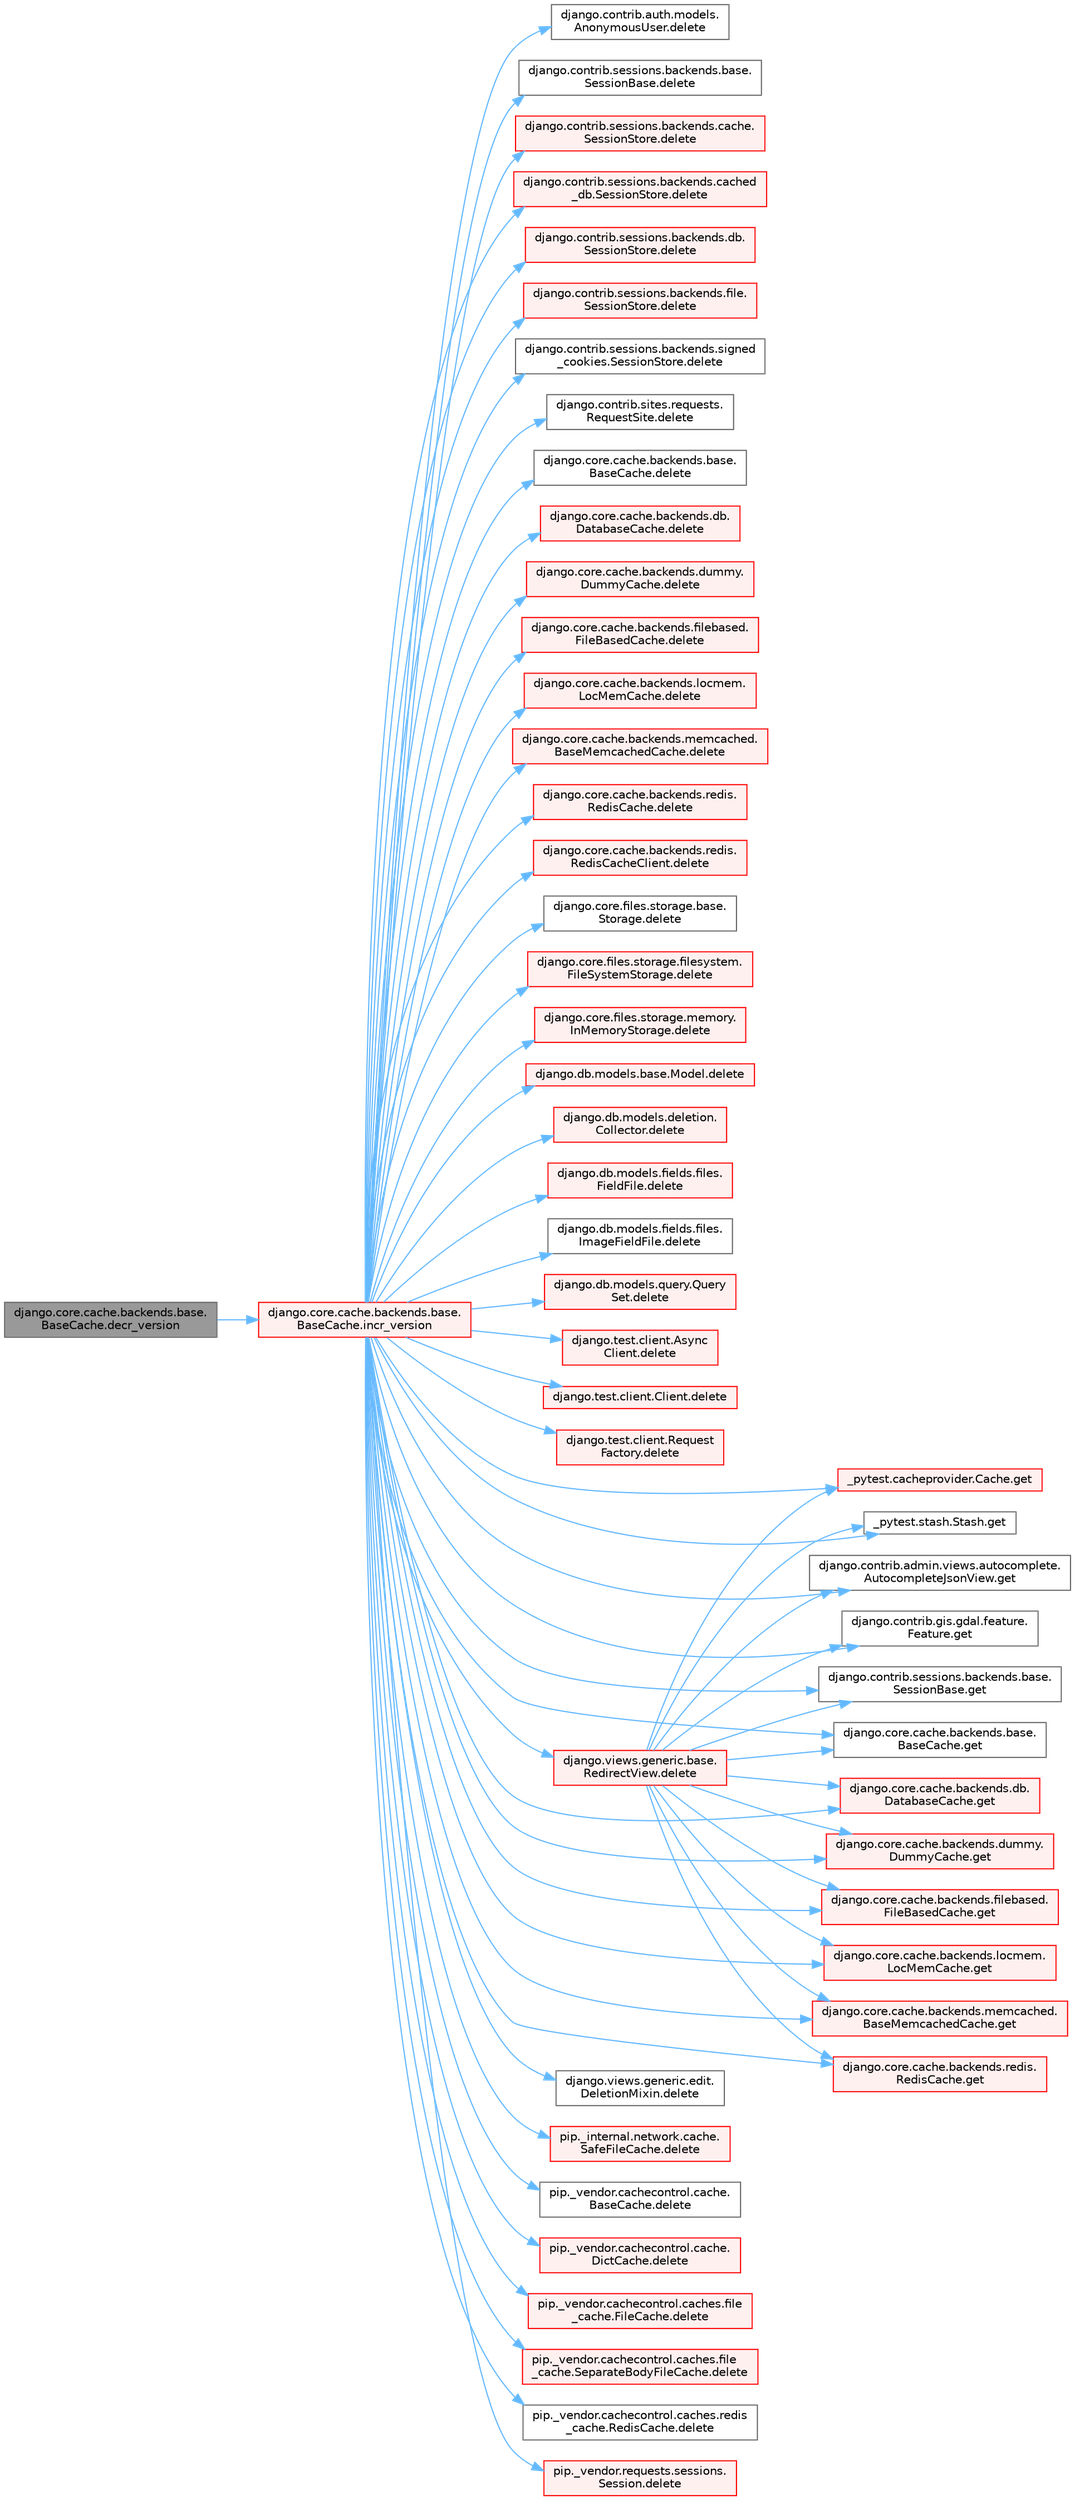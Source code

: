 digraph "django.core.cache.backends.base.BaseCache.decr_version"
{
 // LATEX_PDF_SIZE
  bgcolor="transparent";
  edge [fontname=Helvetica,fontsize=10,labelfontname=Helvetica,labelfontsize=10];
  node [fontname=Helvetica,fontsize=10,shape=box,height=0.2,width=0.4];
  rankdir="LR";
  Node1 [id="Node000001",label="django.core.cache.backends.base.\lBaseCache.decr_version",height=0.2,width=0.4,color="gray40", fillcolor="grey60", style="filled", fontcolor="black",tooltip=" "];
  Node1 -> Node2 [id="edge1_Node000001_Node000002",color="steelblue1",style="solid",tooltip=" "];
  Node2 [id="Node000002",label="django.core.cache.backends.base.\lBaseCache.incr_version",height=0.2,width=0.4,color="red", fillcolor="#FFF0F0", style="filled",URL="$classdjango_1_1core_1_1cache_1_1backends_1_1base_1_1_base_cache.html#a3ac7d74ffcfca67e2afee86ecf858b34",tooltip=" "];
  Node2 -> Node3 [id="edge2_Node000002_Node000003",color="steelblue1",style="solid",tooltip=" "];
  Node3 [id="Node000003",label="django.contrib.auth.models.\lAnonymousUser.delete",height=0.2,width=0.4,color="grey40", fillcolor="white", style="filled",URL="$classdjango_1_1contrib_1_1auth_1_1models_1_1_anonymous_user.html#aa7da12693b11b29cfdd47ba83c22de4a",tooltip=" "];
  Node2 -> Node4 [id="edge3_Node000002_Node000004",color="steelblue1",style="solid",tooltip=" "];
  Node4 [id="Node000004",label="django.contrib.sessions.backends.base.\lSessionBase.delete",height=0.2,width=0.4,color="grey40", fillcolor="white", style="filled",URL="$classdjango_1_1contrib_1_1sessions_1_1backends_1_1base_1_1_session_base.html#ad6b7b96e42cfb5aae81b80eca41c4c5c",tooltip=" "];
  Node2 -> Node5 [id="edge4_Node000002_Node000005",color="steelblue1",style="solid",tooltip=" "];
  Node5 [id="Node000005",label="django.contrib.sessions.backends.cache.\lSessionStore.delete",height=0.2,width=0.4,color="red", fillcolor="#FFF0F0", style="filled",URL="$classdjango_1_1contrib_1_1sessions_1_1backends_1_1cache_1_1_session_store.html#ad5c2ace070e090f3ce182bb75cd7c474",tooltip=" "];
  Node2 -> Node8 [id="edge5_Node000002_Node000008",color="steelblue1",style="solid",tooltip=" "];
  Node8 [id="Node000008",label="django.contrib.sessions.backends.cached\l_db.SessionStore.delete",height=0.2,width=0.4,color="red", fillcolor="#FFF0F0", style="filled",URL="$classdjango_1_1contrib_1_1sessions_1_1backends_1_1cached__db_1_1_session_store.html#a5f6c76d1628abeea7a49dfba5e4338b4",tooltip=" "];
  Node2 -> Node9 [id="edge6_Node000002_Node000009",color="steelblue1",style="solid",tooltip=" "];
  Node9 [id="Node000009",label="django.contrib.sessions.backends.db.\lSessionStore.delete",height=0.2,width=0.4,color="red", fillcolor="#FFF0F0", style="filled",URL="$classdjango_1_1contrib_1_1sessions_1_1backends_1_1db_1_1_session_store.html#a04049deee2825afe9ed246e86f25d47d",tooltip=" "];
  Node2 -> Node17 [id="edge7_Node000002_Node000017",color="steelblue1",style="solid",tooltip=" "];
  Node17 [id="Node000017",label="django.contrib.sessions.backends.file.\lSessionStore.delete",height=0.2,width=0.4,color="red", fillcolor="#FFF0F0", style="filled",URL="$classdjango_1_1contrib_1_1sessions_1_1backends_1_1file_1_1_session_store.html#adff061b9bf9001df76e9ac5f58286ec4",tooltip=" "];
  Node2 -> Node3062 [id="edge8_Node000002_Node003062",color="steelblue1",style="solid",tooltip=" "];
  Node3062 [id="Node003062",label="django.contrib.sessions.backends.signed\l_cookies.SessionStore.delete",height=0.2,width=0.4,color="grey40", fillcolor="white", style="filled",URL="$classdjango_1_1contrib_1_1sessions_1_1backends_1_1signed__cookies_1_1_session_store.html#a1e44e0ffc42edb9583fe581b451eb882",tooltip=" "];
  Node2 -> Node3063 [id="edge9_Node000002_Node003063",color="steelblue1",style="solid",tooltip=" "];
  Node3063 [id="Node003063",label="django.contrib.sites.requests.\lRequestSite.delete",height=0.2,width=0.4,color="grey40", fillcolor="white", style="filled",URL="$classdjango_1_1contrib_1_1sites_1_1requests_1_1_request_site.html#a98af955820f7813246af88a5413f929f",tooltip=" "];
  Node2 -> Node3064 [id="edge10_Node000002_Node003064",color="steelblue1",style="solid",tooltip=" "];
  Node3064 [id="Node003064",label="django.core.cache.backends.base.\lBaseCache.delete",height=0.2,width=0.4,color="grey40", fillcolor="white", style="filled",URL="$classdjango_1_1core_1_1cache_1_1backends_1_1base_1_1_base_cache.html#a1fc7d1b67e970e9e4c12ab0981228224",tooltip=" "];
  Node2 -> Node3065 [id="edge11_Node000002_Node003065",color="steelblue1",style="solid",tooltip=" "];
  Node3065 [id="Node003065",label="django.core.cache.backends.db.\lDatabaseCache.delete",height=0.2,width=0.4,color="red", fillcolor="#FFF0F0", style="filled",URL="$classdjango_1_1core_1_1cache_1_1backends_1_1db_1_1_database_cache.html#a84f1738797247ea8a428dd8b42a3291e",tooltip=" "];
  Node2 -> Node3067 [id="edge12_Node000002_Node003067",color="steelblue1",style="solid",tooltip=" "];
  Node3067 [id="Node003067",label="django.core.cache.backends.dummy.\lDummyCache.delete",height=0.2,width=0.4,color="red", fillcolor="#FFF0F0", style="filled",URL="$classdjango_1_1core_1_1cache_1_1backends_1_1dummy_1_1_dummy_cache.html#abc94913f7d94ee54a3ded666aa0b5a18",tooltip=" "];
  Node2 -> Node3068 [id="edge13_Node000002_Node003068",color="steelblue1",style="solid",tooltip=" "];
  Node3068 [id="Node003068",label="django.core.cache.backends.filebased.\lFileBasedCache.delete",height=0.2,width=0.4,color="red", fillcolor="#FFF0F0", style="filled",URL="$classdjango_1_1core_1_1cache_1_1backends_1_1filebased_1_1_file_based_cache.html#a3ea01a368d14aacb993c07120084e49b",tooltip=" "];
  Node2 -> Node3069 [id="edge14_Node000002_Node003069",color="steelblue1",style="solid",tooltip=" "];
  Node3069 [id="Node003069",label="django.core.cache.backends.locmem.\lLocMemCache.delete",height=0.2,width=0.4,color="red", fillcolor="#FFF0F0", style="filled",URL="$classdjango_1_1core_1_1cache_1_1backends_1_1locmem_1_1_loc_mem_cache.html#ae4e405d2ee12f7daa88bdfc864a67106",tooltip=" "];
  Node2 -> Node3070 [id="edge15_Node000002_Node003070",color="steelblue1",style="solid",tooltip=" "];
  Node3070 [id="Node003070",label="django.core.cache.backends.memcached.\lBaseMemcachedCache.delete",height=0.2,width=0.4,color="red", fillcolor="#FFF0F0", style="filled",URL="$classdjango_1_1core_1_1cache_1_1backends_1_1memcached_1_1_base_memcached_cache.html#a3124f8037f81e0bd838ac93896e01b91",tooltip=" "];
  Node2 -> Node3071 [id="edge16_Node000002_Node003071",color="steelblue1",style="solid",tooltip=" "];
  Node3071 [id="Node003071",label="django.core.cache.backends.redis.\lRedisCache.delete",height=0.2,width=0.4,color="red", fillcolor="#FFF0F0", style="filled",URL="$classdjango_1_1core_1_1cache_1_1backends_1_1redis_1_1_redis_cache.html#a1ca6a8ab121e0dbbc6bf2e1c893a1e38",tooltip=" "];
  Node2 -> Node3072 [id="edge17_Node000002_Node003072",color="steelblue1",style="solid",tooltip=" "];
  Node3072 [id="Node003072",label="django.core.cache.backends.redis.\lRedisCacheClient.delete",height=0.2,width=0.4,color="red", fillcolor="#FFF0F0", style="filled",URL="$classdjango_1_1core_1_1cache_1_1backends_1_1redis_1_1_redis_cache_client.html#ad2bd6bf0bc4e0d4f8c4bd84d472dd4ec",tooltip=" "];
  Node2 -> Node3073 [id="edge18_Node000002_Node003073",color="steelblue1",style="solid",tooltip=" "];
  Node3073 [id="Node003073",label="django.core.files.storage.base.\lStorage.delete",height=0.2,width=0.4,color="grey40", fillcolor="white", style="filled",URL="$classdjango_1_1core_1_1files_1_1storage_1_1base_1_1_storage.html#ae9fc754c3da3c118539351af2ff5a207",tooltip=" "];
  Node2 -> Node3074 [id="edge19_Node000002_Node003074",color="steelblue1",style="solid",tooltip=" "];
  Node3074 [id="Node003074",label="django.core.files.storage.filesystem.\lFileSystemStorage.delete",height=0.2,width=0.4,color="red", fillcolor="#FFF0F0", style="filled",URL="$classdjango_1_1core_1_1files_1_1storage_1_1filesystem_1_1_file_system_storage.html#a431299ec5a60dec64204ded735dcdc58",tooltip=" "];
  Node2 -> Node3075 [id="edge20_Node000002_Node003075",color="steelblue1",style="solid",tooltip=" "];
  Node3075 [id="Node003075",label="django.core.files.storage.memory.\lInMemoryStorage.delete",height=0.2,width=0.4,color="red", fillcolor="#FFF0F0", style="filled",URL="$classdjango_1_1core_1_1files_1_1storage_1_1memory_1_1_in_memory_storage.html#aad1b09f1f8cdcfae04f2854ac713be4a",tooltip=" "];
  Node2 -> Node3076 [id="edge21_Node000002_Node003076",color="steelblue1",style="solid",tooltip=" "];
  Node3076 [id="Node003076",label="django.db.models.base.Model.delete",height=0.2,width=0.4,color="red", fillcolor="#FFF0F0", style="filled",URL="$classdjango_1_1db_1_1models_1_1base_1_1_model.html#a11e00c6156c7fd5649c0959b3c8ea673",tooltip=" "];
  Node2 -> Node3077 [id="edge22_Node000002_Node003077",color="steelblue1",style="solid",tooltip=" "];
  Node3077 [id="Node003077",label="django.db.models.deletion.\lCollector.delete",height=0.2,width=0.4,color="red", fillcolor="#FFF0F0", style="filled",URL="$classdjango_1_1db_1_1models_1_1deletion_1_1_collector.html#aabaf91f3931f344113179c2f8f94686b",tooltip=" "];
  Node2 -> Node3089 [id="edge23_Node000002_Node003089",color="steelblue1",style="solid",tooltip=" "];
  Node3089 [id="Node003089",label="django.db.models.fields.files.\lFieldFile.delete",height=0.2,width=0.4,color="red", fillcolor="#FFF0F0", style="filled",URL="$classdjango_1_1db_1_1models_1_1fields_1_1files_1_1_field_file.html#a9ceb820ca3d1263f793b61694dbc8214",tooltip=" "];
  Node2 -> Node3179 [id="edge24_Node000002_Node003179",color="steelblue1",style="solid",tooltip=" "];
  Node3179 [id="Node003179",label="django.db.models.fields.files.\lImageFieldFile.delete",height=0.2,width=0.4,color="grey40", fillcolor="white", style="filled",URL="$classdjango_1_1db_1_1models_1_1fields_1_1files_1_1_image_field_file.html#afedcf05c50c8308fa393053c791a2473",tooltip=" "];
  Node2 -> Node3180 [id="edge25_Node000002_Node003180",color="steelblue1",style="solid",tooltip=" "];
  Node3180 [id="Node003180",label="django.db.models.query.Query\lSet.delete",height=0.2,width=0.4,color="red", fillcolor="#FFF0F0", style="filled",URL="$classdjango_1_1db_1_1models_1_1query_1_1_query_set.html#a3d911099c9c9aff6f4d65509a0df535e",tooltip=" "];
  Node2 -> Node3181 [id="edge26_Node000002_Node003181",color="steelblue1",style="solid",tooltip=" "];
  Node3181 [id="Node003181",label="django.test.client.Async\lClient.delete",height=0.2,width=0.4,color="red", fillcolor="#FFF0F0", style="filled",URL="$classdjango_1_1test_1_1client_1_1_async_client.html#a3af2a8d2c94969e97e847b1fce32ed29",tooltip=" "];
  Node2 -> Node3182 [id="edge27_Node000002_Node003182",color="steelblue1",style="solid",tooltip=" "];
  Node3182 [id="Node003182",label="django.test.client.Client.delete",height=0.2,width=0.4,color="red", fillcolor="#FFF0F0", style="filled",URL="$classdjango_1_1test_1_1client_1_1_client.html#a67f54c73973ccf1a91613de6235e52d2",tooltip=" "];
  Node2 -> Node3183 [id="edge28_Node000002_Node003183",color="steelblue1",style="solid",tooltip=" "];
  Node3183 [id="Node003183",label="django.test.client.Request\lFactory.delete",height=0.2,width=0.4,color="red", fillcolor="#FFF0F0", style="filled",URL="$classdjango_1_1test_1_1client_1_1_request_factory.html#a5f55d5498730c9b9654c87045e793ec8",tooltip=" "];
  Node2 -> Node3185 [id="edge29_Node000002_Node003185",color="steelblue1",style="solid",tooltip=" "];
  Node3185 [id="Node003185",label="django.views.generic.base.\lRedirectView.delete",height=0.2,width=0.4,color="red", fillcolor="#FFF0F0", style="filled",URL="$classdjango_1_1views_1_1generic_1_1base_1_1_redirect_view.html#a7060a2e85ff141d1950dd42e436fb9f1",tooltip=" "];
  Node3185 -> Node1465 [id="edge30_Node003185_Node001465",color="steelblue1",style="solid",tooltip=" "];
  Node1465 [id="Node001465",label="_pytest.cacheprovider.Cache.get",height=0.2,width=0.4,color="red", fillcolor="#FFF0F0", style="filled",URL="$class__pytest_1_1cacheprovider_1_1_cache.html#a752b42a7c4034371bcd23244b1862148",tooltip=" "];
  Node3185 -> Node1467 [id="edge31_Node003185_Node001467",color="steelblue1",style="solid",tooltip=" "];
  Node1467 [id="Node001467",label="_pytest.stash.Stash.get",height=0.2,width=0.4,color="grey40", fillcolor="white", style="filled",URL="$class__pytest_1_1stash_1_1_stash.html#a7fec5e28d31d41b05838c98ac277c8c5",tooltip=" "];
  Node3185 -> Node1468 [id="edge32_Node003185_Node001468",color="steelblue1",style="solid",tooltip=" "];
  Node1468 [id="Node001468",label="django.contrib.admin.views.autocomplete.\lAutocompleteJsonView.get",height=0.2,width=0.4,color="grey40", fillcolor="white", style="filled",URL="$classdjango_1_1contrib_1_1admin_1_1views_1_1autocomplete_1_1_autocomplete_json_view.html#a34a861d7d91bddbce574ab88c184895e",tooltip=" "];
  Node3185 -> Node1469 [id="edge33_Node003185_Node001469",color="steelblue1",style="solid",tooltip=" "];
  Node1469 [id="Node001469",label="django.contrib.gis.gdal.feature.\lFeature.get",height=0.2,width=0.4,color="grey40", fillcolor="white", style="filled",URL="$classdjango_1_1contrib_1_1gis_1_1gdal_1_1feature_1_1_feature.html#a21986d93135566e82dd6f57de5e37038",tooltip=" "];
  Node3185 -> Node1470 [id="edge34_Node003185_Node001470",color="steelblue1",style="solid",tooltip=" "];
  Node1470 [id="Node001470",label="django.contrib.sessions.backends.base.\lSessionBase.get",height=0.2,width=0.4,color="grey40", fillcolor="white", style="filled",URL="$classdjango_1_1contrib_1_1sessions_1_1backends_1_1base_1_1_session_base.html#a7d41576dd78ee0cae19d35e409a0dac4",tooltip=" "];
  Node3185 -> Node1471 [id="edge35_Node003185_Node001471",color="steelblue1",style="solid",tooltip=" "];
  Node1471 [id="Node001471",label="django.core.cache.backends.base.\lBaseCache.get",height=0.2,width=0.4,color="grey40", fillcolor="white", style="filled",URL="$classdjango_1_1core_1_1cache_1_1backends_1_1base_1_1_base_cache.html#a670decaea5fb02f8e13f62c4a8d3b691",tooltip=" "];
  Node3185 -> Node1472 [id="edge36_Node003185_Node001472",color="steelblue1",style="solid",tooltip=" "];
  Node1472 [id="Node001472",label="django.core.cache.backends.db.\lDatabaseCache.get",height=0.2,width=0.4,color="red", fillcolor="#FFF0F0", style="filled",URL="$classdjango_1_1core_1_1cache_1_1backends_1_1db_1_1_database_cache.html#ab7c8bab4308c7ceac722a940914fedf1",tooltip=" "];
  Node3185 -> Node1474 [id="edge37_Node003185_Node001474",color="steelblue1",style="solid",tooltip=" "];
  Node1474 [id="Node001474",label="django.core.cache.backends.dummy.\lDummyCache.get",height=0.2,width=0.4,color="red", fillcolor="#FFF0F0", style="filled",URL="$classdjango_1_1core_1_1cache_1_1backends_1_1dummy_1_1_dummy_cache.html#a91db0f78eeef15ccb77c8c518e12de81",tooltip=" "];
  Node3185 -> Node1479 [id="edge38_Node003185_Node001479",color="steelblue1",style="solid",tooltip=" "];
  Node1479 [id="Node001479",label="django.core.cache.backends.filebased.\lFileBasedCache.get",height=0.2,width=0.4,color="red", fillcolor="#FFF0F0", style="filled",URL="$classdjango_1_1core_1_1cache_1_1backends_1_1filebased_1_1_file_based_cache.html#a81478fa25dd545d6e223f4e3d6760646",tooltip=" "];
  Node3185 -> Node1482 [id="edge39_Node003185_Node001482",color="steelblue1",style="solid",tooltip=" "];
  Node1482 [id="Node001482",label="django.core.cache.backends.locmem.\lLocMemCache.get",height=0.2,width=0.4,color="red", fillcolor="#FFF0F0", style="filled",URL="$classdjango_1_1core_1_1cache_1_1backends_1_1locmem_1_1_loc_mem_cache.html#aeb7aff9d132188d4b106f42045eaf803",tooltip=" "];
  Node3185 -> Node1484 [id="edge40_Node003185_Node001484",color="steelblue1",style="solid",tooltip=" "];
  Node1484 [id="Node001484",label="django.core.cache.backends.memcached.\lBaseMemcachedCache.get",height=0.2,width=0.4,color="red", fillcolor="#FFF0F0", style="filled",URL="$classdjango_1_1core_1_1cache_1_1backends_1_1memcached_1_1_base_memcached_cache.html#ad5e6be20ce407cf4548603d3b413c56e",tooltip=" "];
  Node3185 -> Node1485 [id="edge41_Node003185_Node001485",color="steelblue1",style="solid",tooltip=" "];
  Node1485 [id="Node001485",label="django.core.cache.backends.redis.\lRedisCache.get",height=0.2,width=0.4,color="red", fillcolor="#FFF0F0", style="filled",URL="$classdjango_1_1core_1_1cache_1_1backends_1_1redis_1_1_redis_cache.html#ac5ae812bc82909854e7658e31c37fdcb",tooltip=" "];
  Node2 -> Node3186 [id="edge42_Node000002_Node003186",color="steelblue1",style="solid",tooltip=" "];
  Node3186 [id="Node003186",label="django.views.generic.edit.\lDeletionMixin.delete",height=0.2,width=0.4,color="grey40", fillcolor="white", style="filled",URL="$classdjango_1_1views_1_1generic_1_1edit_1_1_deletion_mixin.html#aaca8e885926530538020f8c1a7931df4",tooltip=" "];
  Node2 -> Node3187 [id="edge43_Node000002_Node003187",color="steelblue1",style="solid",tooltip=" "];
  Node3187 [id="Node003187",label="pip._internal.network.cache.\lSafeFileCache.delete",height=0.2,width=0.4,color="red", fillcolor="#FFF0F0", style="filled",URL="$classpip_1_1__internal_1_1network_1_1cache_1_1_safe_file_cache.html#acd56ba8bed0346d9ff5e04f88be484e1",tooltip=" "];
  Node2 -> Node3188 [id="edge44_Node000002_Node003188",color="steelblue1",style="solid",tooltip=" "];
  Node3188 [id="Node003188",label="pip._vendor.cachecontrol.cache.\lBaseCache.delete",height=0.2,width=0.4,color="grey40", fillcolor="white", style="filled",URL="$classpip_1_1__vendor_1_1cachecontrol_1_1cache_1_1_base_cache.html#a87dbfead33e33cc5f56646d24e8219e6",tooltip=" "];
  Node2 -> Node3189 [id="edge45_Node000002_Node003189",color="steelblue1",style="solid",tooltip=" "];
  Node3189 [id="Node003189",label="pip._vendor.cachecontrol.cache.\lDictCache.delete",height=0.2,width=0.4,color="red", fillcolor="#FFF0F0", style="filled",URL="$classpip_1_1__vendor_1_1cachecontrol_1_1cache_1_1_dict_cache.html#a3066e8b602136e391823cc137becf98f",tooltip=" "];
  Node2 -> Node3190 [id="edge46_Node000002_Node003190",color="steelblue1",style="solid",tooltip=" "];
  Node3190 [id="Node003190",label="pip._vendor.cachecontrol.caches.file\l_cache.FileCache.delete",height=0.2,width=0.4,color="red", fillcolor="#FFF0F0", style="filled",URL="$classpip_1_1__vendor_1_1cachecontrol_1_1caches_1_1file__cache_1_1_file_cache.html#a5d3acd400a45c56ca63e6bf497a31b83",tooltip=" "];
  Node2 -> Node3191 [id="edge47_Node000002_Node003191",color="steelblue1",style="solid",tooltip=" "];
  Node3191 [id="Node003191",label="pip._vendor.cachecontrol.caches.file\l_cache.SeparateBodyFileCache.delete",height=0.2,width=0.4,color="red", fillcolor="#FFF0F0", style="filled",URL="$classpip_1_1__vendor_1_1cachecontrol_1_1caches_1_1file__cache_1_1_separate_body_file_cache.html#accd6ed34b850142f08d44adc73ce43af",tooltip=" "];
  Node2 -> Node3192 [id="edge48_Node000002_Node003192",color="steelblue1",style="solid",tooltip=" "];
  Node3192 [id="Node003192",label="pip._vendor.cachecontrol.caches.redis\l_cache.RedisCache.delete",height=0.2,width=0.4,color="grey40", fillcolor="white", style="filled",URL="$classpip_1_1__vendor_1_1cachecontrol_1_1caches_1_1redis__cache_1_1_redis_cache.html#a37412d1920a4c5160bb0d14282e0dc77",tooltip=" "];
  Node2 -> Node3193 [id="edge49_Node000002_Node003193",color="steelblue1",style="solid",tooltip=" "];
  Node3193 [id="Node003193",label="pip._vendor.requests.sessions.\lSession.delete",height=0.2,width=0.4,color="red", fillcolor="#FFF0F0", style="filled",URL="$classpip_1_1__vendor_1_1requests_1_1sessions_1_1_session.html#abb6cd6b39dde48648dc875227e2e258e",tooltip=" "];
  Node2 -> Node1465 [id="edge50_Node000002_Node001465",color="steelblue1",style="solid",tooltip=" "];
  Node2 -> Node1467 [id="edge51_Node000002_Node001467",color="steelblue1",style="solid",tooltip=" "];
  Node2 -> Node1468 [id="edge52_Node000002_Node001468",color="steelblue1",style="solid",tooltip=" "];
  Node2 -> Node1469 [id="edge53_Node000002_Node001469",color="steelblue1",style="solid",tooltip=" "];
  Node2 -> Node1470 [id="edge54_Node000002_Node001470",color="steelblue1",style="solid",tooltip=" "];
  Node2 -> Node1471 [id="edge55_Node000002_Node001471",color="steelblue1",style="solid",tooltip=" "];
  Node2 -> Node1472 [id="edge56_Node000002_Node001472",color="steelblue1",style="solid",tooltip=" "];
  Node2 -> Node1474 [id="edge57_Node000002_Node001474",color="steelblue1",style="solid",tooltip=" "];
  Node2 -> Node1479 [id="edge58_Node000002_Node001479",color="steelblue1",style="solid",tooltip=" "];
  Node2 -> Node1482 [id="edge59_Node000002_Node001482",color="steelblue1",style="solid",tooltip=" "];
  Node2 -> Node1484 [id="edge60_Node000002_Node001484",color="steelblue1",style="solid",tooltip=" "];
  Node2 -> Node1485 [id="edge61_Node000002_Node001485",color="steelblue1",style="solid",tooltip=" "];
}
